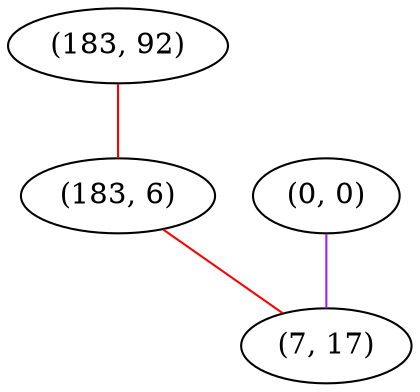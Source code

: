 graph "" {
"(183, 92)";
"(183, 6)";
"(0, 0)";
"(7, 17)";
"(183, 92)" -- "(183, 6)"  [color=red, key=0, weight=1];
"(183, 6)" -- "(7, 17)"  [color=red, key=0, weight=1];
"(0, 0)" -- "(7, 17)"  [color=purple, key=0, weight=4];
}
